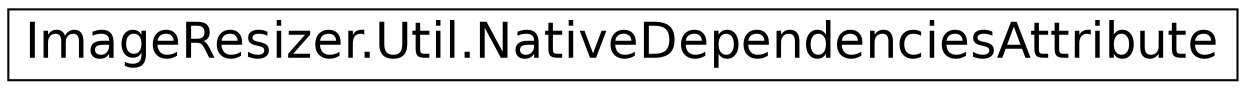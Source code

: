 digraph G
{
  edge [fontname="Helvetica",fontsize="24",labelfontname="Helvetica",labelfontsize="24"];
  node [fontname="Helvetica",fontsize="24",shape=record];
  rankdir="LR";
  Node1 [label="ImageResizer.Util.NativeDependenciesAttribute",height=0.2,width=0.4,color="black", fillcolor="white", style="filled",URL="$class_image_resizer_1_1_util_1_1_native_dependencies_attribute.html"];
}
